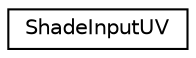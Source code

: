 digraph G
{
  edge [fontname="Helvetica",fontsize="10",labelfontname="Helvetica",labelfontsize="10"];
  node [fontname="Helvetica",fontsize="10",shape=record];
  rankdir=LR;
  Node1 [label="ShadeInputUV",height=0.2,width=0.4,color="black", fillcolor="white", style="filled",URL="$d9/dbd/structShadeInputUV.html"];
}
